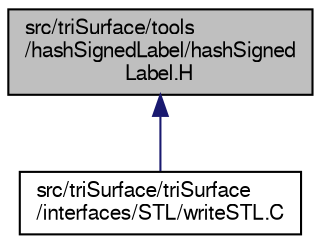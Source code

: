 digraph "src/triSurface/tools/hashSignedLabel/hashSignedLabel.H"
{
  bgcolor="transparent";
  edge [fontname="FreeSans",fontsize="10",labelfontname="FreeSans",labelfontsize="10"];
  node [fontname="FreeSans",fontsize="10",shape=record];
  Node48 [label="src/triSurface/tools\l/hashSignedLabel/hashSigned\lLabel.H",height=0.2,width=0.4,color="black", fillcolor="grey75", style="filled", fontcolor="black"];
  Node48 -> Node49 [dir="back",color="midnightblue",fontsize="10",style="solid",fontname="FreeSans"];
  Node49 [label="src/triSurface/triSurface\l/interfaces/STL/writeSTL.C",height=0.2,width=0.4,color="black",URL="$a16988.html"];
}
